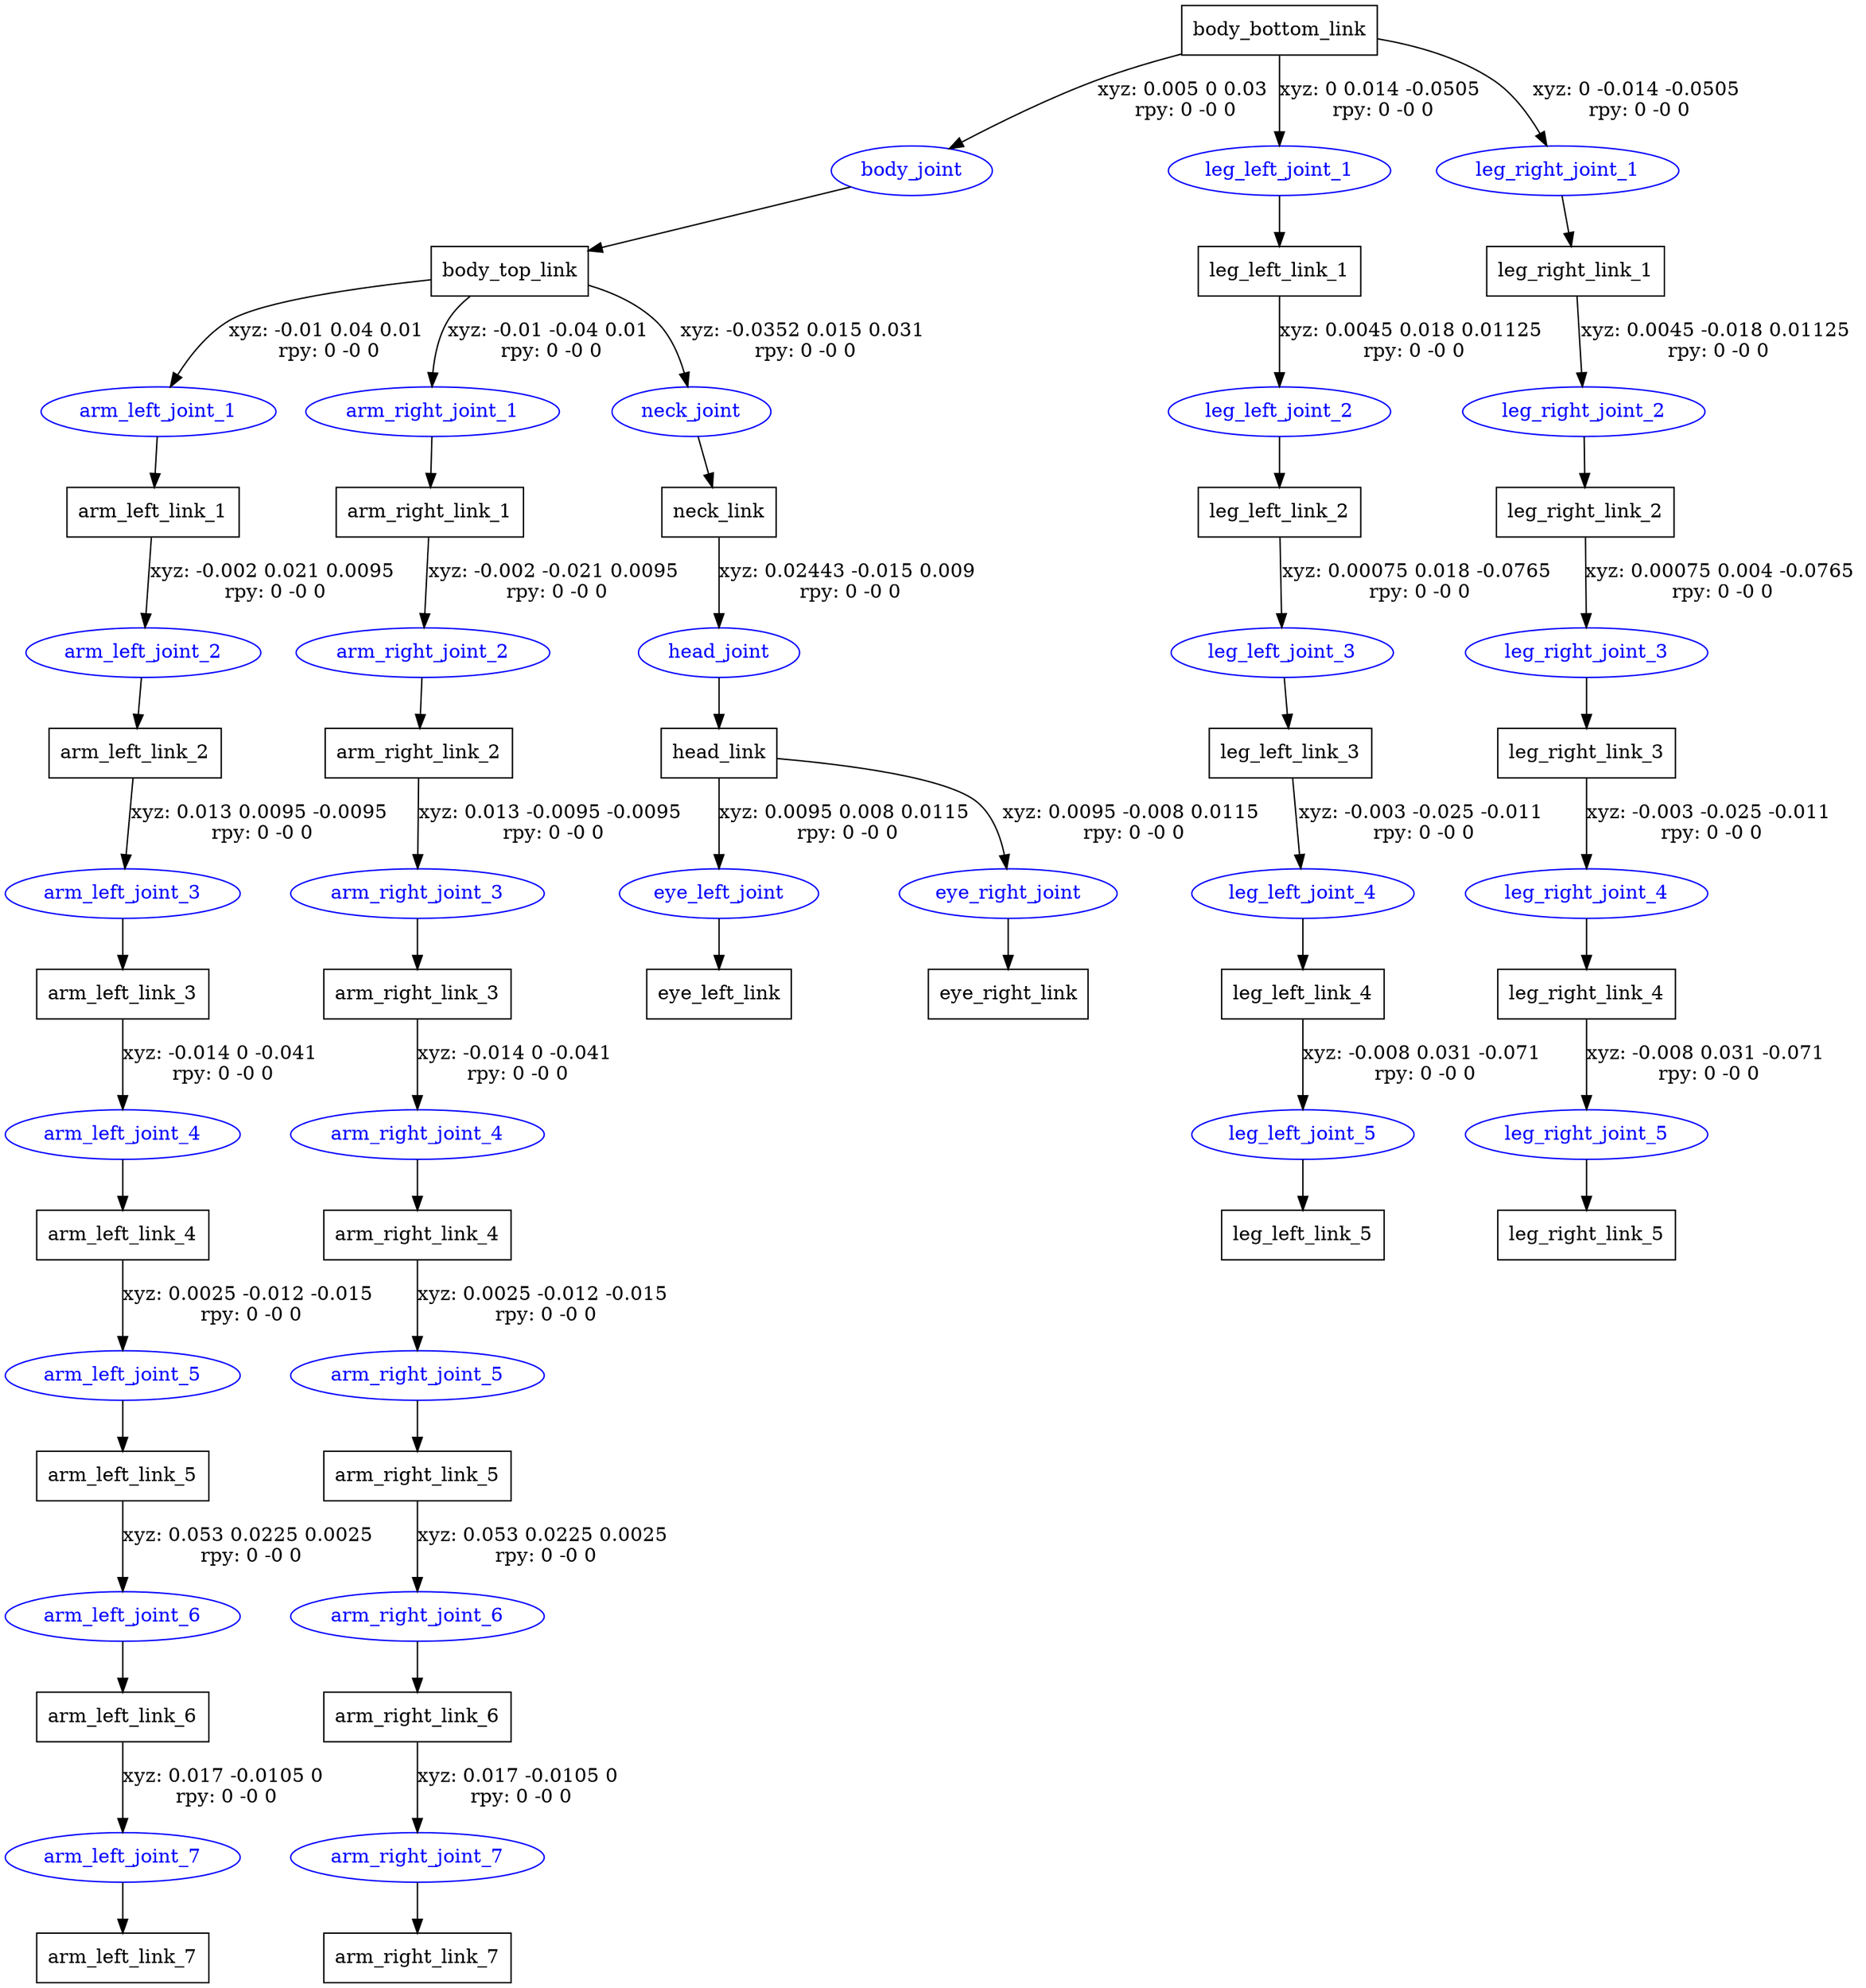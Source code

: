 digraph G {
node [shape=box];
"body_bottom_link" [label="body_bottom_link"];
"body_top_link" [label="body_top_link"];
"arm_left_link_1" [label="arm_left_link_1"];
"arm_left_link_2" [label="arm_left_link_2"];
"arm_left_link_3" [label="arm_left_link_3"];
"arm_left_link_4" [label="arm_left_link_4"];
"arm_left_link_5" [label="arm_left_link_5"];
"arm_left_link_6" [label="arm_left_link_6"];
"arm_left_link_7" [label="arm_left_link_7"];
"arm_right_link_1" [label="arm_right_link_1"];
"arm_right_link_2" [label="arm_right_link_2"];
"arm_right_link_3" [label="arm_right_link_3"];
"arm_right_link_4" [label="arm_right_link_4"];
"arm_right_link_5" [label="arm_right_link_5"];
"arm_right_link_6" [label="arm_right_link_6"];
"arm_right_link_7" [label="arm_right_link_7"];
"neck_link" [label="neck_link"];
"head_link" [label="head_link"];
"eye_left_link" [label="eye_left_link"];
"eye_right_link" [label="eye_right_link"];
"leg_left_link_1" [label="leg_left_link_1"];
"leg_left_link_2" [label="leg_left_link_2"];
"leg_left_link_3" [label="leg_left_link_3"];
"leg_left_link_4" [label="leg_left_link_4"];
"leg_left_link_5" [label="leg_left_link_5"];
"leg_right_link_1" [label="leg_right_link_1"];
"leg_right_link_2" [label="leg_right_link_2"];
"leg_right_link_3" [label="leg_right_link_3"];
"leg_right_link_4" [label="leg_right_link_4"];
"leg_right_link_5" [label="leg_right_link_5"];
node [shape=ellipse, color=blue, fontcolor=blue];
"body_bottom_link" -> "body_joint" [label="xyz: 0.005 0 0.03 \nrpy: 0 -0 0"]
"body_joint" -> "body_top_link"
"body_top_link" -> "arm_left_joint_1" [label="xyz: -0.01 0.04 0.01 \nrpy: 0 -0 0"]
"arm_left_joint_1" -> "arm_left_link_1"
"arm_left_link_1" -> "arm_left_joint_2" [label="xyz: -0.002 0.021 0.0095 \nrpy: 0 -0 0"]
"arm_left_joint_2" -> "arm_left_link_2"
"arm_left_link_2" -> "arm_left_joint_3" [label="xyz: 0.013 0.0095 -0.0095 \nrpy: 0 -0 0"]
"arm_left_joint_3" -> "arm_left_link_3"
"arm_left_link_3" -> "arm_left_joint_4" [label="xyz: -0.014 0 -0.041 \nrpy: 0 -0 0"]
"arm_left_joint_4" -> "arm_left_link_4"
"arm_left_link_4" -> "arm_left_joint_5" [label="xyz: 0.0025 -0.012 -0.015 \nrpy: 0 -0 0"]
"arm_left_joint_5" -> "arm_left_link_5"
"arm_left_link_5" -> "arm_left_joint_6" [label="xyz: 0.053 0.0225 0.0025 \nrpy: 0 -0 0"]
"arm_left_joint_6" -> "arm_left_link_6"
"arm_left_link_6" -> "arm_left_joint_7" [label="xyz: 0.017 -0.0105 0 \nrpy: 0 -0 0"]
"arm_left_joint_7" -> "arm_left_link_7"
"body_top_link" -> "arm_right_joint_1" [label="xyz: -0.01 -0.04 0.01 \nrpy: 0 -0 0"]
"arm_right_joint_1" -> "arm_right_link_1"
"arm_right_link_1" -> "arm_right_joint_2" [label="xyz: -0.002 -0.021 0.0095 \nrpy: 0 -0 0"]
"arm_right_joint_2" -> "arm_right_link_2"
"arm_right_link_2" -> "arm_right_joint_3" [label="xyz: 0.013 -0.0095 -0.0095 \nrpy: 0 -0 0"]
"arm_right_joint_3" -> "arm_right_link_3"
"arm_right_link_3" -> "arm_right_joint_4" [label="xyz: -0.014 0 -0.041 \nrpy: 0 -0 0"]
"arm_right_joint_4" -> "arm_right_link_4"
"arm_right_link_4" -> "arm_right_joint_5" [label="xyz: 0.0025 -0.012 -0.015 \nrpy: 0 -0 0"]
"arm_right_joint_5" -> "arm_right_link_5"
"arm_right_link_5" -> "arm_right_joint_6" [label="xyz: 0.053 0.0225 0.0025 \nrpy: 0 -0 0"]
"arm_right_joint_6" -> "arm_right_link_6"
"arm_right_link_6" -> "arm_right_joint_7" [label="xyz: 0.017 -0.0105 0 \nrpy: 0 -0 0"]
"arm_right_joint_7" -> "arm_right_link_7"
"body_top_link" -> "neck_joint" [label="xyz: -0.0352 0.015 0.031 \nrpy: 0 -0 0"]
"neck_joint" -> "neck_link"
"neck_link" -> "head_joint" [label="xyz: 0.02443 -0.015 0.009 \nrpy: 0 -0 0"]
"head_joint" -> "head_link"
"head_link" -> "eye_left_joint" [label="xyz: 0.0095 0.008 0.0115 \nrpy: 0 -0 0"]
"eye_left_joint" -> "eye_left_link"
"head_link" -> "eye_right_joint" [label="xyz: 0.0095 -0.008 0.0115 \nrpy: 0 -0 0"]
"eye_right_joint" -> "eye_right_link"
"body_bottom_link" -> "leg_left_joint_1" [label="xyz: 0 0.014 -0.0505 \nrpy: 0 -0 0"]
"leg_left_joint_1" -> "leg_left_link_1"
"leg_left_link_1" -> "leg_left_joint_2" [label="xyz: 0.0045 0.018 0.01125 \nrpy: 0 -0 0"]
"leg_left_joint_2" -> "leg_left_link_2"
"leg_left_link_2" -> "leg_left_joint_3" [label="xyz: 0.00075 0.018 -0.0765 \nrpy: 0 -0 0"]
"leg_left_joint_3" -> "leg_left_link_3"
"leg_left_link_3" -> "leg_left_joint_4" [label="xyz: -0.003 -0.025 -0.011 \nrpy: 0 -0 0"]
"leg_left_joint_4" -> "leg_left_link_4"
"leg_left_link_4" -> "leg_left_joint_5" [label="xyz: -0.008 0.031 -0.071 \nrpy: 0 -0 0"]
"leg_left_joint_5" -> "leg_left_link_5"
"body_bottom_link" -> "leg_right_joint_1" [label="xyz: 0 -0.014 -0.0505 \nrpy: 0 -0 0"]
"leg_right_joint_1" -> "leg_right_link_1"
"leg_right_link_1" -> "leg_right_joint_2" [label="xyz: 0.0045 -0.018 0.01125 \nrpy: 0 -0 0"]
"leg_right_joint_2" -> "leg_right_link_2"
"leg_right_link_2" -> "leg_right_joint_3" [label="xyz: 0.00075 0.004 -0.0765 \nrpy: 0 -0 0"]
"leg_right_joint_3" -> "leg_right_link_3"
"leg_right_link_3" -> "leg_right_joint_4" [label="xyz: -0.003 -0.025 -0.011 \nrpy: 0 -0 0"]
"leg_right_joint_4" -> "leg_right_link_4"
"leg_right_link_4" -> "leg_right_joint_5" [label="xyz: -0.008 0.031 -0.071 \nrpy: 0 -0 0"]
"leg_right_joint_5" -> "leg_right_link_5"
}
